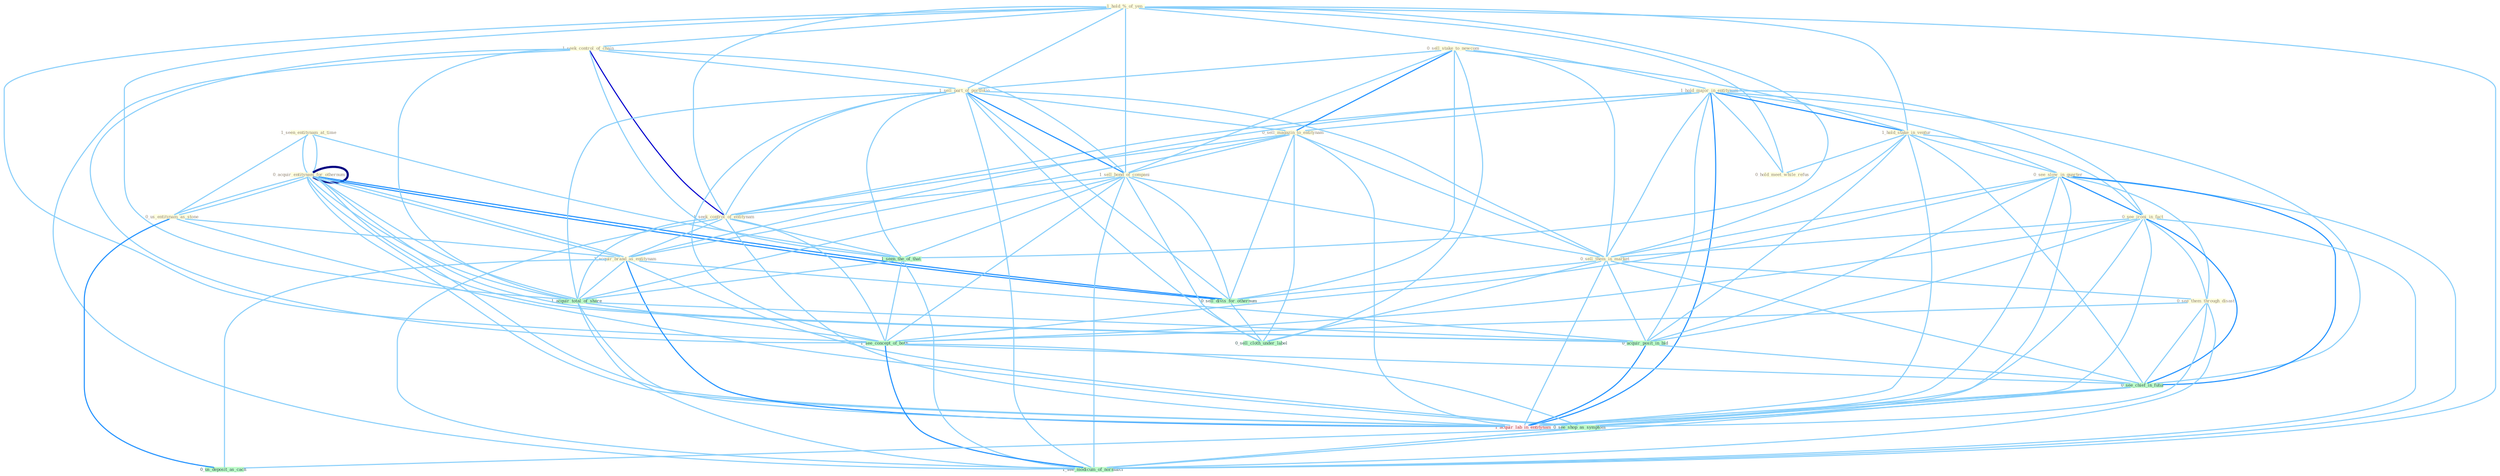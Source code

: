 Graph G{ 
    node
    [shape=polygon,style=filled,width=.5,height=.06,color="#BDFCC9",fixedsize=true,fontsize=4,
    fontcolor="#2f4f4f"];
    {node
    [color="#ffffe0", fontcolor="#8b7d6b"] "1_seen_entitynam_at_time " "0_acquir_entitynam_for_othernum " "1_hold_%_of_yen " "1_hold_major_in_entitynam " "0_sell_stake_to_newcom " "1_hold_stake_in_ventur " "1_seek_control_of_chain " "1_sell_part_of_portfolio " "0_hold_meet_while_refus " "0_see_slow_in_quarter " "0_us_entitynam_as_stone " "0_see_ironi_in_fact " "0_sell_magazin_to_entitynam " "1_sell_bond_of_compani " "0_sell_them_in_market " "1_seek_control_of_entitynam " "0_see_them_through_disast " "1_acquir_brand_as_entitynam "}
{node [color="#fff0f5", fontcolor="#b22222"] "0_acquir_entitynam_for_othernum " "1_acquir_lab_in_entitynam "}
edge [color="#B0E2FF"];

	"1_seen_entitynam_at_time " -- "0_acquir_entitynam_for_othernum " [w="1", color="#87cefa" ];
	"1_seen_entitynam_at_time " -- "0_us_entitynam_as_stone " [w="1", color="#87cefa" ];
	"1_seen_entitynam_at_time " -- "0_acquir_entitynam_for_othernum " [w="1", color="#87cefa" ];
	"1_seen_entitynam_at_time " -- "1_seen_the_of_that " [w="1", color="#87cefa" ];
	"0_acquir_entitynam_for_othernum " -- "0_us_entitynam_as_stone " [w="1", color="#87cefa" ];
	"0_acquir_entitynam_for_othernum " -- "1_acquir_brand_as_entitynam " [w="1", color="#87cefa" ];
	"0_acquir_entitynam_for_othernum " -- "0_acquir_entitynam_for_othernum " [w="4", style=bold, color="#000080", len=0.4];
	"0_acquir_entitynam_for_othernum " -- "0_sell_divis_for_othernum " [w="2", color="#1e90ff" , len=0.8];
	"0_acquir_entitynam_for_othernum " -- "1_acquir_total_of_share " [w="1", color="#87cefa" ];
	"0_acquir_entitynam_for_othernum " -- "0_acquir_posit_in_bid " [w="1", color="#87cefa" ];
	"0_acquir_entitynam_for_othernum " -- "1_acquir_lab_in_entitynam " [w="1", color="#87cefa" ];
	"1_hold_%_of_yen " -- "1_hold_major_in_entitynam " [w="1", color="#87cefa" ];
	"1_hold_%_of_yen " -- "1_hold_stake_in_ventur " [w="1", color="#87cefa" ];
	"1_hold_%_of_yen " -- "1_seek_control_of_chain " [w="1", color="#87cefa" ];
	"1_hold_%_of_yen " -- "1_sell_part_of_portfolio " [w="1", color="#87cefa" ];
	"1_hold_%_of_yen " -- "0_hold_meet_while_refus " [w="1", color="#87cefa" ];
	"1_hold_%_of_yen " -- "1_sell_bond_of_compani " [w="1", color="#87cefa" ];
	"1_hold_%_of_yen " -- "1_seek_control_of_entitynam " [w="1", color="#87cefa" ];
	"1_hold_%_of_yen " -- "1_seen_the_of_that " [w="1", color="#87cefa" ];
	"1_hold_%_of_yen " -- "1_acquir_total_of_share " [w="1", color="#87cefa" ];
	"1_hold_%_of_yen " -- "1_see_concept_of_both " [w="1", color="#87cefa" ];
	"1_hold_%_of_yen " -- "1_see_modicum_of_normalci " [w="1", color="#87cefa" ];
	"1_hold_major_in_entitynam " -- "1_hold_stake_in_ventur " [w="2", color="#1e90ff" , len=0.8];
	"1_hold_major_in_entitynam " -- "0_hold_meet_while_refus " [w="1", color="#87cefa" ];
	"1_hold_major_in_entitynam " -- "0_see_slow_in_quarter " [w="1", color="#87cefa" ];
	"1_hold_major_in_entitynam " -- "0_see_ironi_in_fact " [w="1", color="#87cefa" ];
	"1_hold_major_in_entitynam " -- "0_sell_magazin_to_entitynam " [w="1", color="#87cefa" ];
	"1_hold_major_in_entitynam " -- "0_sell_them_in_market " [w="1", color="#87cefa" ];
	"1_hold_major_in_entitynam " -- "1_seek_control_of_entitynam " [w="1", color="#87cefa" ];
	"1_hold_major_in_entitynam " -- "1_acquir_brand_as_entitynam " [w="1", color="#87cefa" ];
	"1_hold_major_in_entitynam " -- "0_acquir_posit_in_bid " [w="1", color="#87cefa" ];
	"1_hold_major_in_entitynam " -- "0_see_chief_in_futur " [w="1", color="#87cefa" ];
	"1_hold_major_in_entitynam " -- "1_acquir_lab_in_entitynam " [w="2", color="#1e90ff" , len=0.8];
	"0_sell_stake_to_newcom " -- "1_hold_stake_in_ventur " [w="1", color="#87cefa" ];
	"0_sell_stake_to_newcom " -- "1_sell_part_of_portfolio " [w="1", color="#87cefa" ];
	"0_sell_stake_to_newcom " -- "0_sell_magazin_to_entitynam " [w="2", color="#1e90ff" , len=0.8];
	"0_sell_stake_to_newcom " -- "1_sell_bond_of_compani " [w="1", color="#87cefa" ];
	"0_sell_stake_to_newcom " -- "0_sell_them_in_market " [w="1", color="#87cefa" ];
	"0_sell_stake_to_newcom " -- "0_sell_divis_for_othernum " [w="1", color="#87cefa" ];
	"0_sell_stake_to_newcom " -- "0_sell_cloth_under_label " [w="1", color="#87cefa" ];
	"1_hold_stake_in_ventur " -- "0_hold_meet_while_refus " [w="1", color="#87cefa" ];
	"1_hold_stake_in_ventur " -- "0_see_slow_in_quarter " [w="1", color="#87cefa" ];
	"1_hold_stake_in_ventur " -- "0_see_ironi_in_fact " [w="1", color="#87cefa" ];
	"1_hold_stake_in_ventur " -- "0_sell_them_in_market " [w="1", color="#87cefa" ];
	"1_hold_stake_in_ventur " -- "0_acquir_posit_in_bid " [w="1", color="#87cefa" ];
	"1_hold_stake_in_ventur " -- "0_see_chief_in_futur " [w="1", color="#87cefa" ];
	"1_hold_stake_in_ventur " -- "1_acquir_lab_in_entitynam " [w="1", color="#87cefa" ];
	"1_seek_control_of_chain " -- "1_sell_part_of_portfolio " [w="1", color="#87cefa" ];
	"1_seek_control_of_chain " -- "1_sell_bond_of_compani " [w="1", color="#87cefa" ];
	"1_seek_control_of_chain " -- "1_seek_control_of_entitynam " [w="3", color="#0000cd" , len=0.6];
	"1_seek_control_of_chain " -- "1_seen_the_of_that " [w="1", color="#87cefa" ];
	"1_seek_control_of_chain " -- "1_acquir_total_of_share " [w="1", color="#87cefa" ];
	"1_seek_control_of_chain " -- "1_see_concept_of_both " [w="1", color="#87cefa" ];
	"1_seek_control_of_chain " -- "1_see_modicum_of_normalci " [w="1", color="#87cefa" ];
	"1_sell_part_of_portfolio " -- "0_sell_magazin_to_entitynam " [w="1", color="#87cefa" ];
	"1_sell_part_of_portfolio " -- "1_sell_bond_of_compani " [w="2", color="#1e90ff" , len=0.8];
	"1_sell_part_of_portfolio " -- "0_sell_them_in_market " [w="1", color="#87cefa" ];
	"1_sell_part_of_portfolio " -- "1_seek_control_of_entitynam " [w="1", color="#87cefa" ];
	"1_sell_part_of_portfolio " -- "1_seen_the_of_that " [w="1", color="#87cefa" ];
	"1_sell_part_of_portfolio " -- "0_sell_divis_for_othernum " [w="1", color="#87cefa" ];
	"1_sell_part_of_portfolio " -- "1_acquir_total_of_share " [w="1", color="#87cefa" ];
	"1_sell_part_of_portfolio " -- "0_sell_cloth_under_label " [w="1", color="#87cefa" ];
	"1_sell_part_of_portfolio " -- "1_see_concept_of_both " [w="1", color="#87cefa" ];
	"1_sell_part_of_portfolio " -- "1_see_modicum_of_normalci " [w="1", color="#87cefa" ];
	"0_see_slow_in_quarter " -- "0_see_ironi_in_fact " [w="2", color="#1e90ff" , len=0.8];
	"0_see_slow_in_quarter " -- "0_sell_them_in_market " [w="1", color="#87cefa" ];
	"0_see_slow_in_quarter " -- "0_see_them_through_disast " [w="1", color="#87cefa" ];
	"0_see_slow_in_quarter " -- "0_acquir_posit_in_bid " [w="1", color="#87cefa" ];
	"0_see_slow_in_quarter " -- "1_see_concept_of_both " [w="1", color="#87cefa" ];
	"0_see_slow_in_quarter " -- "0_see_chief_in_futur " [w="2", color="#1e90ff" , len=0.8];
	"0_see_slow_in_quarter " -- "0_see_shop_as_symptom " [w="1", color="#87cefa" ];
	"0_see_slow_in_quarter " -- "1_acquir_lab_in_entitynam " [w="1", color="#87cefa" ];
	"0_see_slow_in_quarter " -- "1_see_modicum_of_normalci " [w="1", color="#87cefa" ];
	"0_us_entitynam_as_stone " -- "1_acquir_brand_as_entitynam " [w="1", color="#87cefa" ];
	"0_us_entitynam_as_stone " -- "0_acquir_entitynam_for_othernum " [w="1", color="#87cefa" ];
	"0_us_entitynam_as_stone " -- "0_see_shop_as_symptom " [w="1", color="#87cefa" ];
	"0_us_entitynam_as_stone " -- "0_us_deposit_as_cach " [w="2", color="#1e90ff" , len=0.8];
	"0_see_ironi_in_fact " -- "0_sell_them_in_market " [w="1", color="#87cefa" ];
	"0_see_ironi_in_fact " -- "0_see_them_through_disast " [w="1", color="#87cefa" ];
	"0_see_ironi_in_fact " -- "0_acquir_posit_in_bid " [w="1", color="#87cefa" ];
	"0_see_ironi_in_fact " -- "1_see_concept_of_both " [w="1", color="#87cefa" ];
	"0_see_ironi_in_fact " -- "0_see_chief_in_futur " [w="2", color="#1e90ff" , len=0.8];
	"0_see_ironi_in_fact " -- "0_see_shop_as_symptom " [w="1", color="#87cefa" ];
	"0_see_ironi_in_fact " -- "1_acquir_lab_in_entitynam " [w="1", color="#87cefa" ];
	"0_see_ironi_in_fact " -- "1_see_modicum_of_normalci " [w="1", color="#87cefa" ];
	"0_sell_magazin_to_entitynam " -- "1_sell_bond_of_compani " [w="1", color="#87cefa" ];
	"0_sell_magazin_to_entitynam " -- "0_sell_them_in_market " [w="1", color="#87cefa" ];
	"0_sell_magazin_to_entitynam " -- "1_seek_control_of_entitynam " [w="1", color="#87cefa" ];
	"0_sell_magazin_to_entitynam " -- "1_acquir_brand_as_entitynam " [w="1", color="#87cefa" ];
	"0_sell_magazin_to_entitynam " -- "0_sell_divis_for_othernum " [w="1", color="#87cefa" ];
	"0_sell_magazin_to_entitynam " -- "0_sell_cloth_under_label " [w="1", color="#87cefa" ];
	"0_sell_magazin_to_entitynam " -- "1_acquir_lab_in_entitynam " [w="1", color="#87cefa" ];
	"1_sell_bond_of_compani " -- "0_sell_them_in_market " [w="1", color="#87cefa" ];
	"1_sell_bond_of_compani " -- "1_seek_control_of_entitynam " [w="1", color="#87cefa" ];
	"1_sell_bond_of_compani " -- "1_seen_the_of_that " [w="1", color="#87cefa" ];
	"1_sell_bond_of_compani " -- "0_sell_divis_for_othernum " [w="1", color="#87cefa" ];
	"1_sell_bond_of_compani " -- "1_acquir_total_of_share " [w="1", color="#87cefa" ];
	"1_sell_bond_of_compani " -- "0_sell_cloth_under_label " [w="1", color="#87cefa" ];
	"1_sell_bond_of_compani " -- "1_see_concept_of_both " [w="1", color="#87cefa" ];
	"1_sell_bond_of_compani " -- "1_see_modicum_of_normalci " [w="1", color="#87cefa" ];
	"0_sell_them_in_market " -- "0_see_them_through_disast " [w="1", color="#87cefa" ];
	"0_sell_them_in_market " -- "0_sell_divis_for_othernum " [w="1", color="#87cefa" ];
	"0_sell_them_in_market " -- "0_sell_cloth_under_label " [w="1", color="#87cefa" ];
	"0_sell_them_in_market " -- "0_acquir_posit_in_bid " [w="1", color="#87cefa" ];
	"0_sell_them_in_market " -- "0_see_chief_in_futur " [w="1", color="#87cefa" ];
	"0_sell_them_in_market " -- "1_acquir_lab_in_entitynam " [w="1", color="#87cefa" ];
	"1_seek_control_of_entitynam " -- "1_acquir_brand_as_entitynam " [w="1", color="#87cefa" ];
	"1_seek_control_of_entitynam " -- "1_seen_the_of_that " [w="1", color="#87cefa" ];
	"1_seek_control_of_entitynam " -- "1_acquir_total_of_share " [w="1", color="#87cefa" ];
	"1_seek_control_of_entitynam " -- "1_see_concept_of_both " [w="1", color="#87cefa" ];
	"1_seek_control_of_entitynam " -- "1_acquir_lab_in_entitynam " [w="1", color="#87cefa" ];
	"1_seek_control_of_entitynam " -- "1_see_modicum_of_normalci " [w="1", color="#87cefa" ];
	"0_see_them_through_disast " -- "1_see_concept_of_both " [w="1", color="#87cefa" ];
	"0_see_them_through_disast " -- "0_see_chief_in_futur " [w="1", color="#87cefa" ];
	"0_see_them_through_disast " -- "0_see_shop_as_symptom " [w="1", color="#87cefa" ];
	"0_see_them_through_disast " -- "1_see_modicum_of_normalci " [w="1", color="#87cefa" ];
	"1_acquir_brand_as_entitynam " -- "0_acquir_entitynam_for_othernum " [w="1", color="#87cefa" ];
	"1_acquir_brand_as_entitynam " -- "1_acquir_total_of_share " [w="1", color="#87cefa" ];
	"1_acquir_brand_as_entitynam " -- "0_acquir_posit_in_bid " [w="1", color="#87cefa" ];
	"1_acquir_brand_as_entitynam " -- "0_see_shop_as_symptom " [w="1", color="#87cefa" ];
	"1_acquir_brand_as_entitynam " -- "1_acquir_lab_in_entitynam " [w="2", color="#1e90ff" , len=0.8];
	"1_acquir_brand_as_entitynam " -- "0_us_deposit_as_cach " [w="1", color="#87cefa" ];
	"0_acquir_entitynam_for_othernum " -- "0_sell_divis_for_othernum " [w="2", color="#1e90ff" , len=0.8];
	"0_acquir_entitynam_for_othernum " -- "1_acquir_total_of_share " [w="1", color="#87cefa" ];
	"0_acquir_entitynam_for_othernum " -- "0_acquir_posit_in_bid " [w="1", color="#87cefa" ];
	"0_acquir_entitynam_for_othernum " -- "1_acquir_lab_in_entitynam " [w="1", color="#87cefa" ];
	"1_seen_the_of_that " -- "1_acquir_total_of_share " [w="1", color="#87cefa" ];
	"1_seen_the_of_that " -- "1_see_concept_of_both " [w="1", color="#87cefa" ];
	"1_seen_the_of_that " -- "1_see_modicum_of_normalci " [w="1", color="#87cefa" ];
	"0_sell_divis_for_othernum " -- "0_sell_cloth_under_label " [w="1", color="#87cefa" ];
	"1_acquir_total_of_share " -- "0_acquir_posit_in_bid " [w="1", color="#87cefa" ];
	"1_acquir_total_of_share " -- "1_see_concept_of_both " [w="1", color="#87cefa" ];
	"1_acquir_total_of_share " -- "1_acquir_lab_in_entitynam " [w="1", color="#87cefa" ];
	"1_acquir_total_of_share " -- "1_see_modicum_of_normalci " [w="1", color="#87cefa" ];
	"0_acquir_posit_in_bid " -- "0_see_chief_in_futur " [w="1", color="#87cefa" ];
	"0_acquir_posit_in_bid " -- "1_acquir_lab_in_entitynam " [w="2", color="#1e90ff" , len=0.8];
	"1_see_concept_of_both " -- "0_see_chief_in_futur " [w="1", color="#87cefa" ];
	"1_see_concept_of_both " -- "0_see_shop_as_symptom " [w="1", color="#87cefa" ];
	"1_see_concept_of_both " -- "1_see_modicum_of_normalci " [w="2", color="#1e90ff" , len=0.8];
	"0_see_chief_in_futur " -- "0_see_shop_as_symptom " [w="1", color="#87cefa" ];
	"0_see_chief_in_futur " -- "1_acquir_lab_in_entitynam " [w="1", color="#87cefa" ];
	"0_see_chief_in_futur " -- "1_see_modicum_of_normalci " [w="1", color="#87cefa" ];
	"0_see_shop_as_symptom " -- "0_us_deposit_as_cach " [w="1", color="#87cefa" ];
	"0_see_shop_as_symptom " -- "1_see_modicum_of_normalci " [w="1", color="#87cefa" ];
}